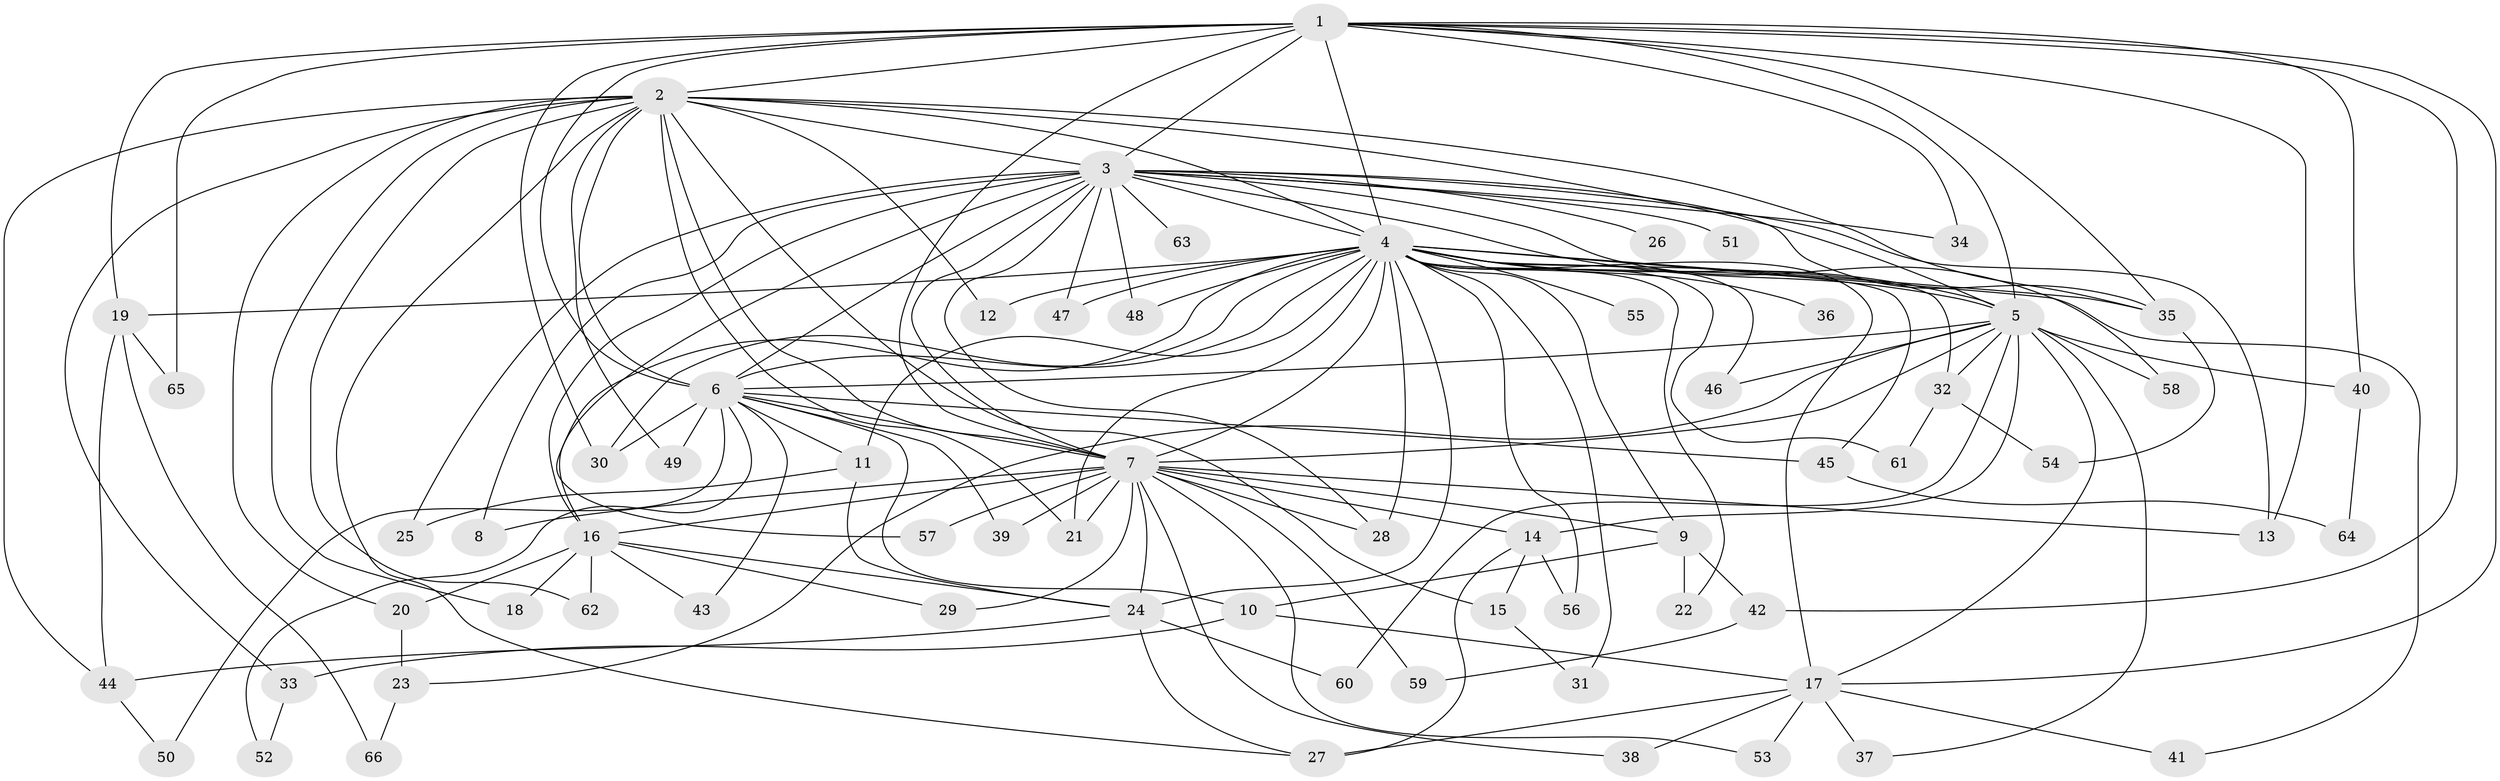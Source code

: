 // original degree distribution, {20: 0.02127659574468085, 21: 0.010638297872340425, 27: 0.010638297872340425, 19: 0.010638297872340425, 12: 0.010638297872340425, 18: 0.010638297872340425, 28: 0.010638297872340425, 23: 0.010638297872340425, 13: 0.010638297872340425, 2: 0.574468085106383, 5: 0.031914893617021274, 4: 0.07446808510638298, 3: 0.18085106382978725, 8: 0.02127659574468085, 7: 0.010638297872340425}
// Generated by graph-tools (version 1.1) at 2025/50/03/04/25 22:50:03]
// undirected, 66 vertices, 148 edges
graph export_dot {
  node [color=gray90,style=filled];
  1;
  2;
  3;
  4;
  5;
  6;
  7;
  8;
  9;
  10;
  11;
  12;
  13;
  14;
  15;
  16;
  17;
  18;
  19;
  20;
  21;
  22;
  23;
  24;
  25;
  26;
  27;
  28;
  29;
  30;
  31;
  32;
  33;
  34;
  35;
  36;
  37;
  38;
  39;
  40;
  41;
  42;
  43;
  44;
  45;
  46;
  47;
  48;
  49;
  50;
  51;
  52;
  53;
  54;
  55;
  56;
  57;
  58;
  59;
  60;
  61;
  62;
  63;
  64;
  65;
  66;
  1 -- 2 [weight=2.0];
  1 -- 3 [weight=1.0];
  1 -- 4 [weight=2.0];
  1 -- 5 [weight=2.0];
  1 -- 6 [weight=2.0];
  1 -- 7 [weight=2.0];
  1 -- 13 [weight=1.0];
  1 -- 17 [weight=1.0];
  1 -- 19 [weight=1.0];
  1 -- 30 [weight=1.0];
  1 -- 34 [weight=1.0];
  1 -- 35 [weight=1.0];
  1 -- 40 [weight=1.0];
  1 -- 42 [weight=1.0];
  1 -- 65 [weight=1.0];
  2 -- 3 [weight=2.0];
  2 -- 4 [weight=4.0];
  2 -- 5 [weight=3.0];
  2 -- 6 [weight=2.0];
  2 -- 7 [weight=4.0];
  2 -- 12 [weight=1.0];
  2 -- 15 [weight=1.0];
  2 -- 18 [weight=1.0];
  2 -- 20 [weight=1.0];
  2 -- 21 [weight=2.0];
  2 -- 27 [weight=1.0];
  2 -- 33 [weight=1.0];
  2 -- 35 [weight=1.0];
  2 -- 44 [weight=1.0];
  2 -- 49 [weight=1.0];
  2 -- 62 [weight=1.0];
  3 -- 4 [weight=2.0];
  3 -- 5 [weight=1.0];
  3 -- 6 [weight=1.0];
  3 -- 7 [weight=3.0];
  3 -- 8 [weight=1.0];
  3 -- 13 [weight=1.0];
  3 -- 16 [weight=1.0];
  3 -- 25 [weight=1.0];
  3 -- 26 [weight=1.0];
  3 -- 28 [weight=1.0];
  3 -- 34 [weight=1.0];
  3 -- 35 [weight=1.0];
  3 -- 47 [weight=1.0];
  3 -- 48 [weight=1.0];
  3 -- 51 [weight=1.0];
  3 -- 57 [weight=1.0];
  3 -- 58 [weight=1.0];
  3 -- 63 [weight=1.0];
  4 -- 5 [weight=2.0];
  4 -- 6 [weight=2.0];
  4 -- 7 [weight=4.0];
  4 -- 9 [weight=1.0];
  4 -- 11 [weight=1.0];
  4 -- 12 [weight=1.0];
  4 -- 16 [weight=1.0];
  4 -- 17 [weight=1.0];
  4 -- 19 [weight=1.0];
  4 -- 21 [weight=1.0];
  4 -- 22 [weight=1.0];
  4 -- 24 [weight=3.0];
  4 -- 28 [weight=1.0];
  4 -- 30 [weight=1.0];
  4 -- 31 [weight=1.0];
  4 -- 32 [weight=1.0];
  4 -- 35 [weight=1.0];
  4 -- 36 [weight=2.0];
  4 -- 41 [weight=1.0];
  4 -- 45 [weight=1.0];
  4 -- 46 [weight=1.0];
  4 -- 47 [weight=1.0];
  4 -- 48 [weight=1.0];
  4 -- 55 [weight=1.0];
  4 -- 56 [weight=1.0];
  4 -- 61 [weight=1.0];
  5 -- 6 [weight=1.0];
  5 -- 7 [weight=2.0];
  5 -- 14 [weight=1.0];
  5 -- 17 [weight=1.0];
  5 -- 23 [weight=1.0];
  5 -- 32 [weight=1.0];
  5 -- 37 [weight=1.0];
  5 -- 40 [weight=1.0];
  5 -- 46 [weight=1.0];
  5 -- 58 [weight=1.0];
  5 -- 60 [weight=1.0];
  6 -- 7 [weight=3.0];
  6 -- 10 [weight=1.0];
  6 -- 11 [weight=1.0];
  6 -- 30 [weight=1.0];
  6 -- 39 [weight=1.0];
  6 -- 43 [weight=1.0];
  6 -- 45 [weight=1.0];
  6 -- 49 [weight=1.0];
  6 -- 50 [weight=1.0];
  6 -- 52 [weight=1.0];
  7 -- 8 [weight=1.0];
  7 -- 9 [weight=1.0];
  7 -- 13 [weight=1.0];
  7 -- 14 [weight=1.0];
  7 -- 16 [weight=1.0];
  7 -- 21 [weight=1.0];
  7 -- 24 [weight=1.0];
  7 -- 28 [weight=1.0];
  7 -- 29 [weight=1.0];
  7 -- 38 [weight=1.0];
  7 -- 39 [weight=1.0];
  7 -- 53 [weight=1.0];
  7 -- 57 [weight=1.0];
  7 -- 59 [weight=1.0];
  9 -- 10 [weight=1.0];
  9 -- 22 [weight=1.0];
  9 -- 42 [weight=1.0];
  10 -- 17 [weight=1.0];
  10 -- 33 [weight=1.0];
  11 -- 24 [weight=1.0];
  11 -- 25 [weight=1.0];
  14 -- 15 [weight=1.0];
  14 -- 27 [weight=1.0];
  14 -- 56 [weight=1.0];
  15 -- 31 [weight=1.0];
  16 -- 18 [weight=1.0];
  16 -- 20 [weight=1.0];
  16 -- 24 [weight=1.0];
  16 -- 29 [weight=1.0];
  16 -- 43 [weight=1.0];
  16 -- 62 [weight=1.0];
  17 -- 27 [weight=1.0];
  17 -- 37 [weight=1.0];
  17 -- 38 [weight=1.0];
  17 -- 41 [weight=1.0];
  17 -- 53 [weight=1.0];
  19 -- 44 [weight=1.0];
  19 -- 65 [weight=1.0];
  19 -- 66 [weight=1.0];
  20 -- 23 [weight=1.0];
  23 -- 66 [weight=1.0];
  24 -- 27 [weight=1.0];
  24 -- 44 [weight=1.0];
  24 -- 60 [weight=1.0];
  32 -- 54 [weight=1.0];
  32 -- 61 [weight=1.0];
  33 -- 52 [weight=1.0];
  35 -- 54 [weight=1.0];
  40 -- 64 [weight=1.0];
  42 -- 59 [weight=1.0];
  44 -- 50 [weight=1.0];
  45 -- 64 [weight=1.0];
}
